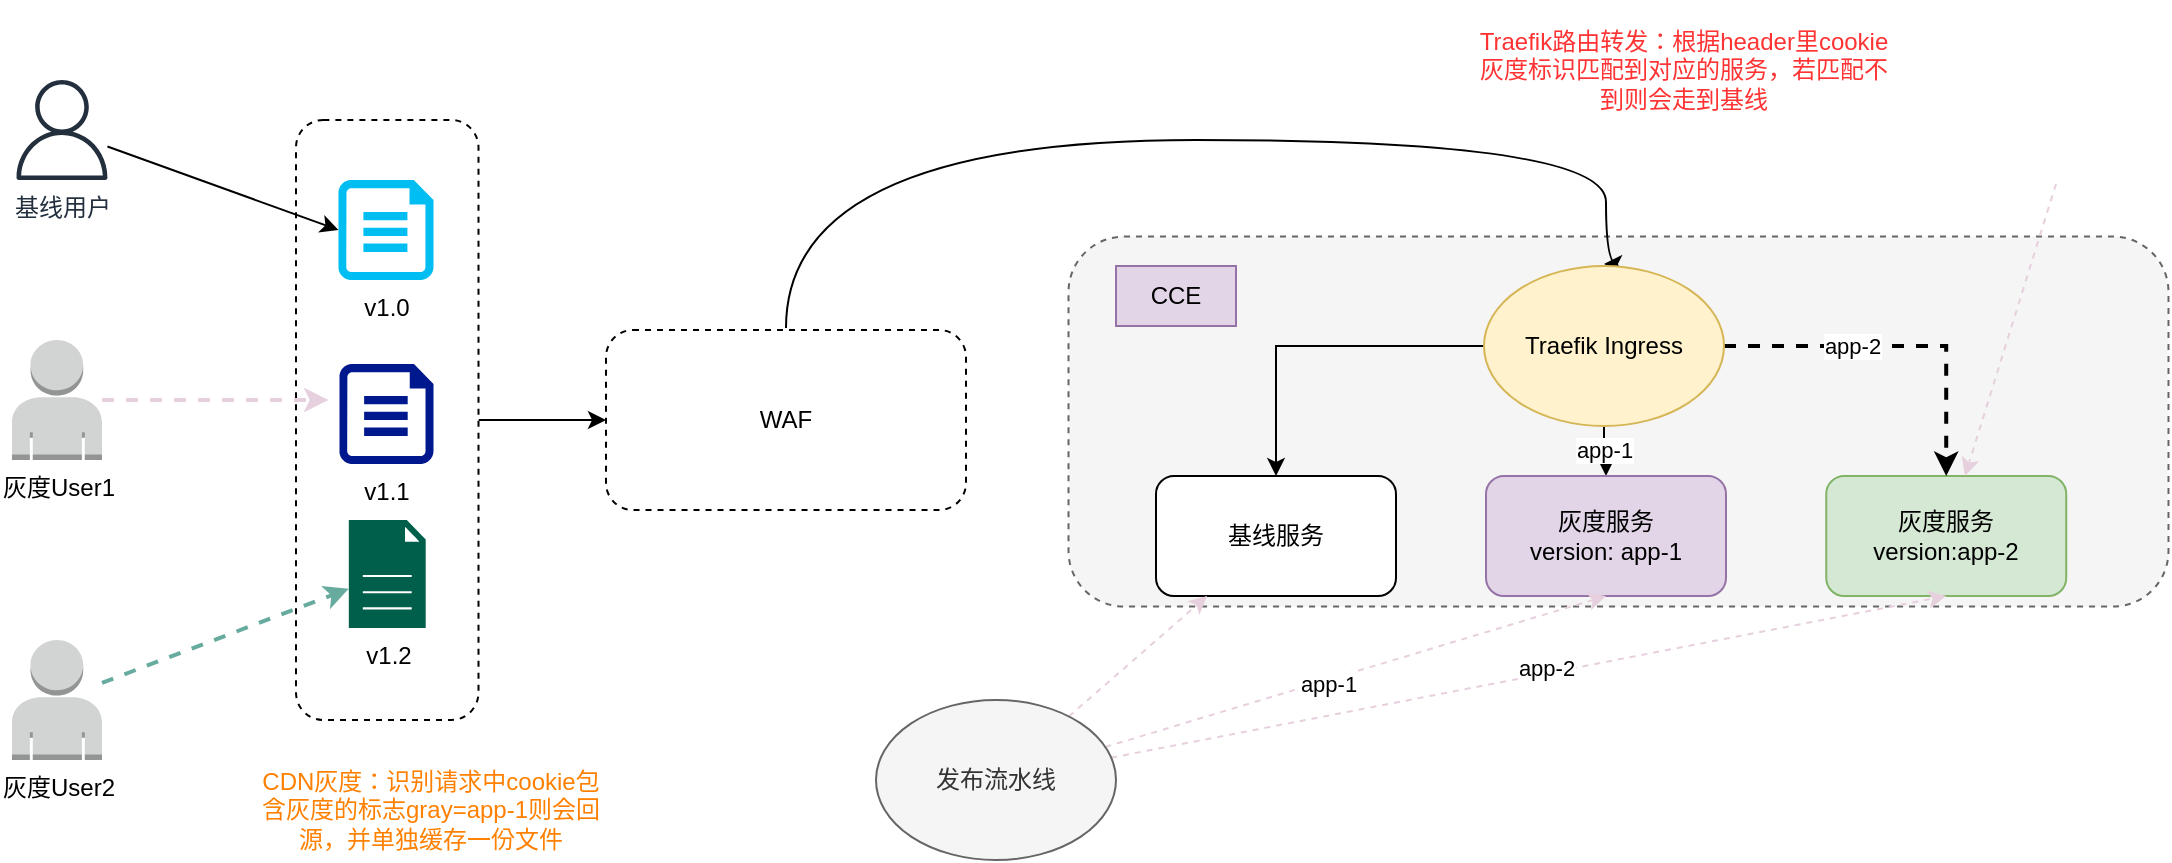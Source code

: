 <mxfile version="24.1.0" type="github">
  <diagram name="Page-1" id="uXQtC20ATKK_SjKrHWGS">
    <mxGraphModel dx="954" dy="524" grid="1" gridSize="10" guides="1" tooltips="1" connect="1" arrows="1" fold="1" page="1" pageScale="1" pageWidth="850" pageHeight="1100" math="0" shadow="0">
      <root>
        <mxCell id="0" />
        <mxCell id="1" parent="0" />
        <mxCell id="q2s_quPgq5r7183FM07C-12" value="" style="rounded=1;whiteSpace=wrap;html=1;dashed=1;fillColor=#f5f5f5;fontColor=#333333;strokeColor=#666666;" vertex="1" parent="1">
          <mxGeometry x="626.25" y="118.29" width="550" height="185" as="geometry" />
        </mxCell>
        <mxCell id="q2s_quPgq5r7183FM07C-10" value="" style="edgeStyle=orthogonalEdgeStyle;rounded=0;orthogonalLoop=1;jettySize=auto;html=1;" edge="1" parent="1" source="q2s_quPgq5r7183FM07C-2" target="q2s_quPgq5r7183FM07C-9">
          <mxGeometry relative="1" as="geometry" />
        </mxCell>
        <mxCell id="q2s_quPgq5r7183FM07C-2" value="" style="rounded=1;whiteSpace=wrap;html=1;dashed=1;" vertex="1" parent="1">
          <mxGeometry x="240" y="60" width="91.25" height="300" as="geometry" />
        </mxCell>
        <mxCell id="q2s_quPgq5r7183FM07C-6" style="edgeStyle=orthogonalEdgeStyle;rounded=0;orthogonalLoop=1;jettySize=auto;html=1;entryX=-0.117;entryY=0.36;entryDx=0;entryDy=0;entryPerimeter=0;dashed=1;strokeColor=#E6D0DE;strokeWidth=2;" edge="1" parent="1" source="tP9XwKi7IRzMbOSDm6fp-5" target="q2s_quPgq5r7183FM07C-4">
          <mxGeometry relative="1" as="geometry">
            <mxPoint x="260" y="200" as="targetPoint" />
          </mxGeometry>
        </mxCell>
        <mxCell id="tP9XwKi7IRzMbOSDm6fp-5" value="灰度User1&lt;div&gt;&lt;br&gt;&lt;/div&gt;" style="outlineConnect=0;dashed=0;verticalLabelPosition=bottom;verticalAlign=top;align=center;html=1;shape=mxgraph.aws3.user;fillColor=#D2D3D3;gradientColor=none;" parent="1" vertex="1">
          <mxGeometry x="98" y="170" width="45" height="60" as="geometry" />
        </mxCell>
        <mxCell id="tP9XwKi7IRzMbOSDm6fp-41" value="基线用户" style="sketch=0;outlineConnect=0;fontColor=#232F3E;gradientColor=none;fillColor=#232F3D;strokeColor=none;dashed=0;verticalLabelPosition=bottom;verticalAlign=top;align=center;html=1;fontSize=12;fontStyle=0;aspect=fixed;pointerEvents=1;shape=mxgraph.aws4.user;" parent="1" vertex="1">
          <mxGeometry x="98" y="40" width="50" height="50" as="geometry" />
        </mxCell>
        <mxCell id="q2s_quPgq5r7183FM07C-8" style="rounded=0;orthogonalLoop=1;jettySize=auto;html=1;dashed=1;strokeColor=#67AB9F;strokeWidth=2;" edge="1" parent="1" source="tP9XwKi7IRzMbOSDm6fp-76" target="q2s_quPgq5r7183FM07C-5">
          <mxGeometry relative="1" as="geometry" />
        </mxCell>
        <mxCell id="tP9XwKi7IRzMbOSDm6fp-76" value="灰度User2&lt;div&gt;&lt;br&gt;&lt;/div&gt;" style="outlineConnect=0;dashed=0;verticalLabelPosition=bottom;verticalAlign=top;align=center;html=1;shape=mxgraph.aws3.user;fillColor=#D2D3D3;gradientColor=none;" parent="1" vertex="1">
          <mxGeometry x="98" y="320" width="45" height="60" as="geometry" />
        </mxCell>
        <mxCell id="q2s_quPgq5r7183FM07C-3" value="v1.0" style="verticalLabelPosition=bottom;html=1;verticalAlign=top;align=center;strokeColor=none;fillColor=#00BEF2;shape=mxgraph.azure.cloud_services_configuration_file;pointerEvents=1;" vertex="1" parent="1">
          <mxGeometry x="261.25" y="90" width="47.5" height="50" as="geometry" />
        </mxCell>
        <mxCell id="q2s_quPgq5r7183FM07C-4" value="v1.1" style="sketch=0;aspect=fixed;pointerEvents=1;shadow=0;dashed=0;html=1;strokeColor=none;labelPosition=center;verticalLabelPosition=bottom;verticalAlign=top;align=center;fillColor=#00188D;shape=mxgraph.azure.file" vertex="1" parent="1">
          <mxGeometry x="261.75" y="182" width="47" height="50" as="geometry" />
        </mxCell>
        <mxCell id="q2s_quPgq5r7183FM07C-5" value="v1.2" style="sketch=0;pointerEvents=1;shadow=0;dashed=0;html=1;strokeColor=none;fillColor=#005F4B;labelPosition=center;verticalLabelPosition=bottom;verticalAlign=top;align=center;outlineConnect=0;shape=mxgraph.veeam2.file;" vertex="1" parent="1">
          <mxGeometry x="266.41" y="260" width="38.44" height="54" as="geometry" />
        </mxCell>
        <mxCell id="q2s_quPgq5r7183FM07C-7" style="rounded=0;orthogonalLoop=1;jettySize=auto;html=1;entryX=0;entryY=0.5;entryDx=0;entryDy=0;entryPerimeter=0;" edge="1" parent="1" source="tP9XwKi7IRzMbOSDm6fp-41" target="q2s_quPgq5r7183FM07C-3">
          <mxGeometry relative="1" as="geometry" />
        </mxCell>
        <mxCell id="q2s_quPgq5r7183FM07C-30" style="edgeStyle=orthogonalEdgeStyle;rounded=0;orthogonalLoop=1;jettySize=auto;html=1;entryX=0.5;entryY=0;entryDx=0;entryDy=0;curved=1;" edge="1" parent="1">
          <mxGeometry relative="1" as="geometry">
            <mxPoint x="485" y="164" as="sourcePoint" />
            <mxPoint x="894" y="132" as="targetPoint" />
            <Array as="points">
              <mxPoint x="485" y="70" />
              <mxPoint x="895" y="70" />
            </Array>
          </mxGeometry>
        </mxCell>
        <mxCell id="q2s_quPgq5r7183FM07C-9" value="WAF" style="whiteSpace=wrap;html=1;rounded=1;dashed=1;" vertex="1" parent="1">
          <mxGeometry x="395" y="165" width="180" height="90" as="geometry" />
        </mxCell>
        <mxCell id="q2s_quPgq5r7183FM07C-11" value="&lt;font color=&quot;#ff8000&quot;&gt;CDN灰度：识别请求中cookie包含灰度的标志gray=app-1则会回源，并单独缓存一份文件&lt;/font&gt;" style="text;html=1;align=center;verticalAlign=middle;whiteSpace=wrap;rounded=0;" vertex="1" parent="1">
          <mxGeometry x="220" y="390" width="175" height="30" as="geometry" />
        </mxCell>
        <mxCell id="q2s_quPgq5r7183FM07C-13" value="基线服务" style="rounded=1;whiteSpace=wrap;html=1;" vertex="1" parent="1">
          <mxGeometry x="670" y="238" width="120" height="60" as="geometry" />
        </mxCell>
        <mxCell id="q2s_quPgq5r7183FM07C-14" value="灰度服务&lt;div&gt;version:app-2&lt;/div&gt;" style="rounded=1;whiteSpace=wrap;html=1;fillColor=#d5e8d4;strokeColor=#82b366;" vertex="1" parent="1">
          <mxGeometry x="1005.12" y="238" width="120" height="60" as="geometry" />
        </mxCell>
        <mxCell id="q2s_quPgq5r7183FM07C-15" value="CCE" style="text;html=1;align=center;verticalAlign=middle;whiteSpace=wrap;rounded=0;fillColor=#e1d5e7;strokeColor=#9673a6;" vertex="1" parent="1">
          <mxGeometry x="650" y="133" width="60" height="30" as="geometry" />
        </mxCell>
        <mxCell id="q2s_quPgq5r7183FM07C-16" style="edgeStyle=orthogonalEdgeStyle;rounded=0;orthogonalLoop=1;jettySize=auto;html=1;" edge="1" parent="1" source="q2s_quPgq5r7183FM07C-21" target="q2s_quPgq5r7183FM07C-13">
          <mxGeometry relative="1" as="geometry" />
        </mxCell>
        <mxCell id="q2s_quPgq5r7183FM07C-17" style="edgeStyle=orthogonalEdgeStyle;rounded=0;orthogonalLoop=1;jettySize=auto;html=1;entryX=0.5;entryY=0;entryDx=0;entryDy=0;dashed=1;strokeWidth=2;" edge="1" parent="1" source="q2s_quPgq5r7183FM07C-21" target="q2s_quPgq5r7183FM07C-14">
          <mxGeometry relative="1" as="geometry" />
        </mxCell>
        <mxCell id="q2s_quPgq5r7183FM07C-18" value="app-2" style="edgeLabel;html=1;align=center;verticalAlign=middle;resizable=0;points=[];" vertex="1" connectable="0" parent="q2s_quPgq5r7183FM07C-17">
          <mxGeometry x="-0.271" y="1" relative="1" as="geometry">
            <mxPoint y="1" as="offset" />
          </mxGeometry>
        </mxCell>
        <mxCell id="q2s_quPgq5r7183FM07C-19" style="edgeStyle=orthogonalEdgeStyle;rounded=0;orthogonalLoop=1;jettySize=auto;html=1;entryX=0.5;entryY=0;entryDx=0;entryDy=0;" edge="1" parent="1" source="q2s_quPgq5r7183FM07C-21" target="q2s_quPgq5r7183FM07C-22">
          <mxGeometry relative="1" as="geometry" />
        </mxCell>
        <mxCell id="q2s_quPgq5r7183FM07C-20" value="app-1" style="edgeLabel;html=1;align=center;verticalAlign=middle;resizable=0;points=[];" vertex="1" connectable="0" parent="q2s_quPgq5r7183FM07C-19">
          <mxGeometry x="-0.077" relative="1" as="geometry">
            <mxPoint as="offset" />
          </mxGeometry>
        </mxCell>
        <mxCell id="q2s_quPgq5r7183FM07C-21" value="Traefik Ingress" style="ellipse;whiteSpace=wrap;html=1;fillColor=#fff2cc;strokeColor=#d6b656;" vertex="1" parent="1">
          <mxGeometry x="834" y="133" width="120" height="80" as="geometry" />
        </mxCell>
        <mxCell id="q2s_quPgq5r7183FM07C-22" value="灰度服务&lt;div&gt;version: app-1&lt;/div&gt;" style="rounded=1;whiteSpace=wrap;html=1;fillColor=#e1d5e7;strokeColor=#9673a6;" vertex="1" parent="1">
          <mxGeometry x="835" y="238" width="120" height="60" as="geometry" />
        </mxCell>
        <mxCell id="q2s_quPgq5r7183FM07C-24" style="rounded=0;orthogonalLoop=1;jettySize=auto;html=1;dashed=1;strokeColor=#E6D0DE;" edge="1" parent="1" target="q2s_quPgq5r7183FM07C-14">
          <mxGeometry relative="1" as="geometry">
            <mxPoint x="1120" y="92" as="sourcePoint" />
          </mxGeometry>
        </mxCell>
        <mxCell id="q2s_quPgq5r7183FM07C-26" value="&lt;font color=&quot;#ff3333&quot;&gt;Traefik路由转发：根据header里cookie灰度标识匹配到对应的服务，若匹配不到则会走到基线&lt;/font&gt;" style="text;html=1;align=center;verticalAlign=middle;whiteSpace=wrap;rounded=0;" vertex="1" parent="1">
          <mxGeometry x="830" width="207.5" height="70" as="geometry" />
        </mxCell>
        <mxCell id="q2s_quPgq5r7183FM07C-32" style="rounded=0;orthogonalLoop=1;jettySize=auto;html=1;dashed=1;strokeColor=#E6D0DE;" edge="1" parent="1" source="q2s_quPgq5r7183FM07C-31" target="q2s_quPgq5r7183FM07C-13">
          <mxGeometry relative="1" as="geometry" />
        </mxCell>
        <mxCell id="q2s_quPgq5r7183FM07C-33" style="rounded=0;orthogonalLoop=1;jettySize=auto;html=1;entryX=0.5;entryY=1;entryDx=0;entryDy=0;dashed=1;strokeColor=#E6D0DE;" edge="1" parent="1" source="q2s_quPgq5r7183FM07C-31" target="q2s_quPgq5r7183FM07C-22">
          <mxGeometry relative="1" as="geometry" />
        </mxCell>
        <mxCell id="q2s_quPgq5r7183FM07C-35" value="app-1" style="edgeLabel;html=1;align=center;verticalAlign=middle;resizable=0;points=[];" vertex="1" connectable="0" parent="q2s_quPgq5r7183FM07C-33">
          <mxGeometry x="-0.115" y="-2" relative="1" as="geometry">
            <mxPoint as="offset" />
          </mxGeometry>
        </mxCell>
        <mxCell id="q2s_quPgq5r7183FM07C-34" style="rounded=0;orthogonalLoop=1;jettySize=auto;html=1;entryX=0.5;entryY=1;entryDx=0;entryDy=0;dashed=1;strokeColor=#E6D0DE;" edge="1" parent="1" source="q2s_quPgq5r7183FM07C-31" target="q2s_quPgq5r7183FM07C-14">
          <mxGeometry relative="1" as="geometry" />
        </mxCell>
        <mxCell id="q2s_quPgq5r7183FM07C-36" value="app-2" style="edgeLabel;html=1;align=center;verticalAlign=middle;resizable=0;points=[];" vertex="1" connectable="0" parent="q2s_quPgq5r7183FM07C-34">
          <mxGeometry x="0.044" y="3" relative="1" as="geometry">
            <mxPoint as="offset" />
          </mxGeometry>
        </mxCell>
        <mxCell id="q2s_quPgq5r7183FM07C-31" value="发布流水线" style="ellipse;whiteSpace=wrap;html=1;fillColor=#f5f5f5;strokeColor=#666666;fontColor=#333333;" vertex="1" parent="1">
          <mxGeometry x="530" y="350" width="120" height="80" as="geometry" />
        </mxCell>
      </root>
    </mxGraphModel>
  </diagram>
</mxfile>
